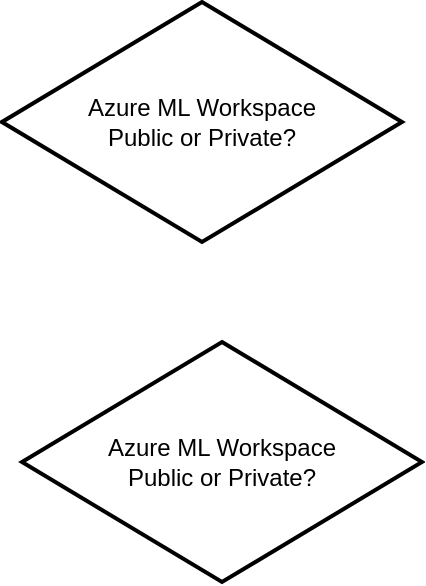 <mxfile version="20.6.2" type="github"><diagram id="WwQ9fsGPVEZZAcWzKNW-" name="Page-1"><mxGraphModel dx="812" dy="797" grid="1" gridSize="10" guides="1" tooltips="1" connect="1" arrows="1" fold="1" page="1" pageScale="1" pageWidth="1600" pageHeight="900" math="0" shadow="0"><root><mxCell id="0"/><mxCell id="1" parent="0"/><mxCell id="MhDs7VCkpcsFwgF2auXq-1" value="Azure ML Workspace&lt;br&gt;Public or Private?" style="strokeWidth=2;html=1;shape=mxgraph.flowchart.decision;whiteSpace=wrap;" vertex="1" parent="1"><mxGeometry x="30" y="40" width="200" height="120" as="geometry"/></mxCell><mxCell id="MhDs7VCkpcsFwgF2auXq-2" value="Azure ML Workspace&lt;br&gt;Public or Private?" style="strokeWidth=2;html=1;shape=mxgraph.flowchart.decision;whiteSpace=wrap;" vertex="1" parent="1"><mxGeometry x="40" y="210" width="200" height="120" as="geometry"/></mxCell></root></mxGraphModel></diagram></mxfile>